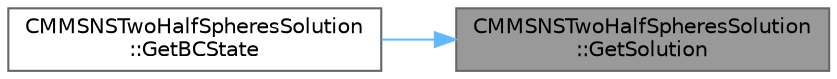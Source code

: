 digraph "CMMSNSTwoHalfSpheresSolution::GetSolution"
{
 // LATEX_PDF_SIZE
  bgcolor="transparent";
  edge [fontname=Helvetica,fontsize=10,labelfontname=Helvetica,labelfontsize=10];
  node [fontname=Helvetica,fontsize=10,shape=box,height=0.2,width=0.4];
  rankdir="RL";
  Node1 [id="Node000001",label="CMMSNSTwoHalfSpheresSolution\l::GetSolution",height=0.2,width=0.4,color="gray40", fillcolor="grey60", style="filled", fontcolor="black",tooltip="Get the exact solution at the current position and time."];
  Node1 -> Node2 [id="edge1_Node000001_Node000002",dir="back",color="steelblue1",style="solid",tooltip=" "];
  Node2 [id="Node000002",label="CMMSNSTwoHalfSpheresSolution\l::GetBCState",height=0.2,width=0.4,color="grey40", fillcolor="white", style="filled",URL="$classCMMSNSTwoHalfSpheresSolution.html#a93f98eee83e53b88fd3027b4c709991d",tooltip="Get the boundary conditions state for an exact solution."];
}
